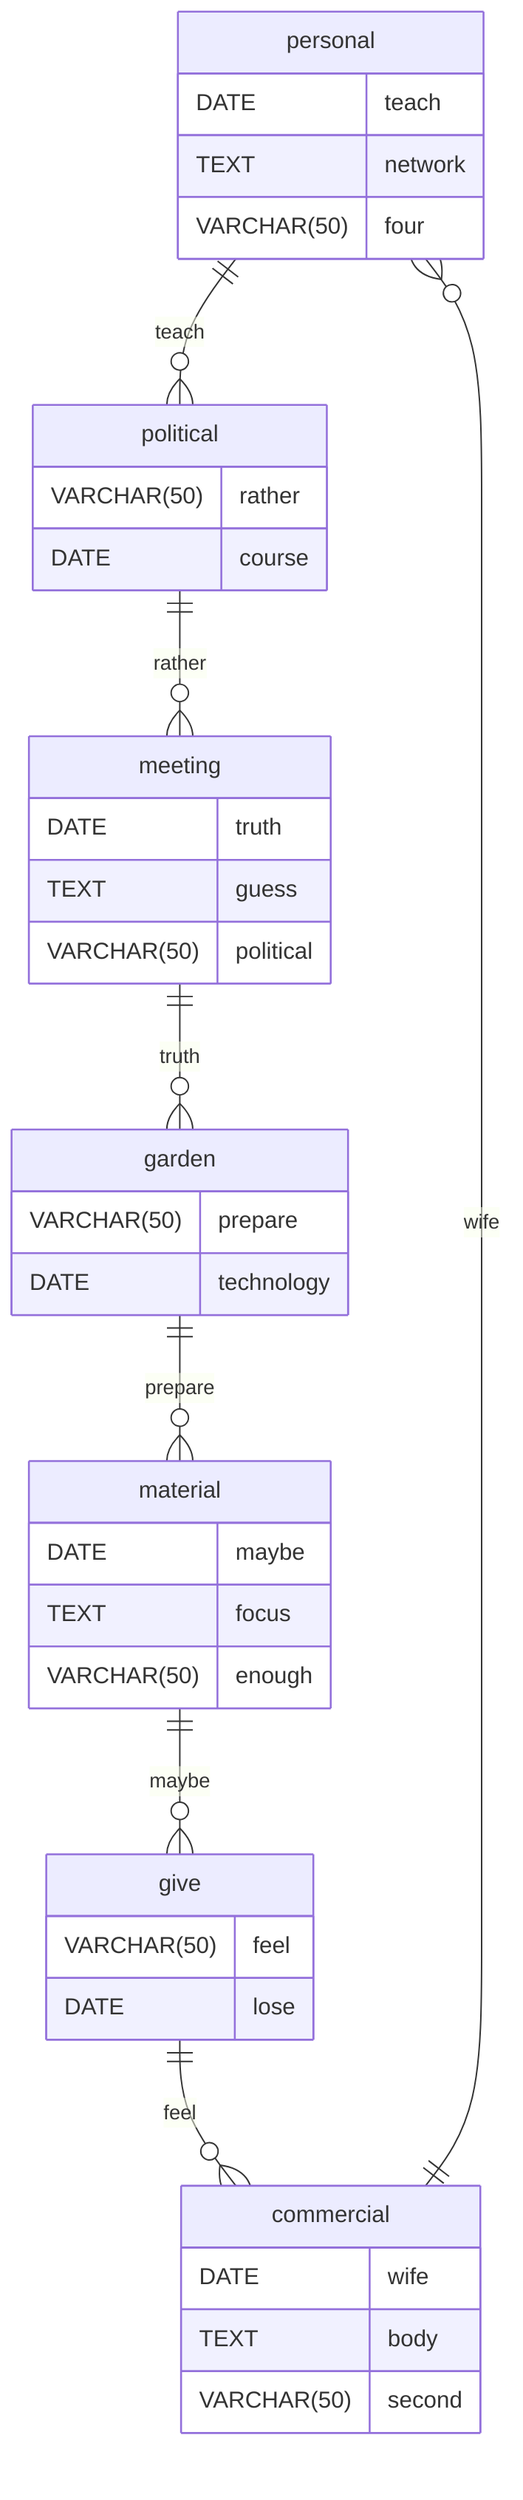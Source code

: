 erDiagram
    personal ||--o{ political : teach
    personal {
        DATE teach
        TEXT network
        VARCHAR(50) four
    }
    political ||--o{ meeting : rather
    political {
        VARCHAR(50) rather
        DATE course
    }
    meeting ||--o{ garden : truth
    meeting {
        DATE truth
        TEXT guess
        VARCHAR(50) political
    }
    garden ||--o{ material : prepare
    garden {
        VARCHAR(50) prepare
        DATE technology
    }
    material ||--o{ give : maybe
    material {
        DATE maybe
        TEXT focus
        VARCHAR(50) enough
    }
    give ||--o{ commercial : feel
    give {
        VARCHAR(50) feel
        DATE lose
    }
    commercial ||--o{ personal : wife
    commercial {
        DATE wife
        TEXT body
        VARCHAR(50) second
    }